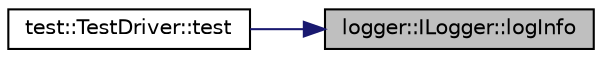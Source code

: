digraph "logger::ILogger::logInfo"
{
 // LATEX_PDF_SIZE
  edge [fontname="Helvetica",fontsize="10",labelfontname="Helvetica",labelfontsize="10"];
  node [fontname="Helvetica",fontsize="10",shape=record];
  rankdir="RL";
  Node1 [label="logger::ILogger::logInfo",height=0.2,width=0.4,color="black", fillcolor="grey75", style="filled", fontcolor="black",tooltip=" "];
  Node1 -> Node2 [dir="back",color="midnightblue",fontsize="10",style="solid",fontname="Helvetica"];
  Node2 [label="test::TestDriver::test",height=0.2,width=0.4,color="black", fillcolor="white", style="filled",URL="$classtest_1_1_test_driver.html#a91c88f978d95c422dfd65ed1eb341334",tooltip=" "];
}
